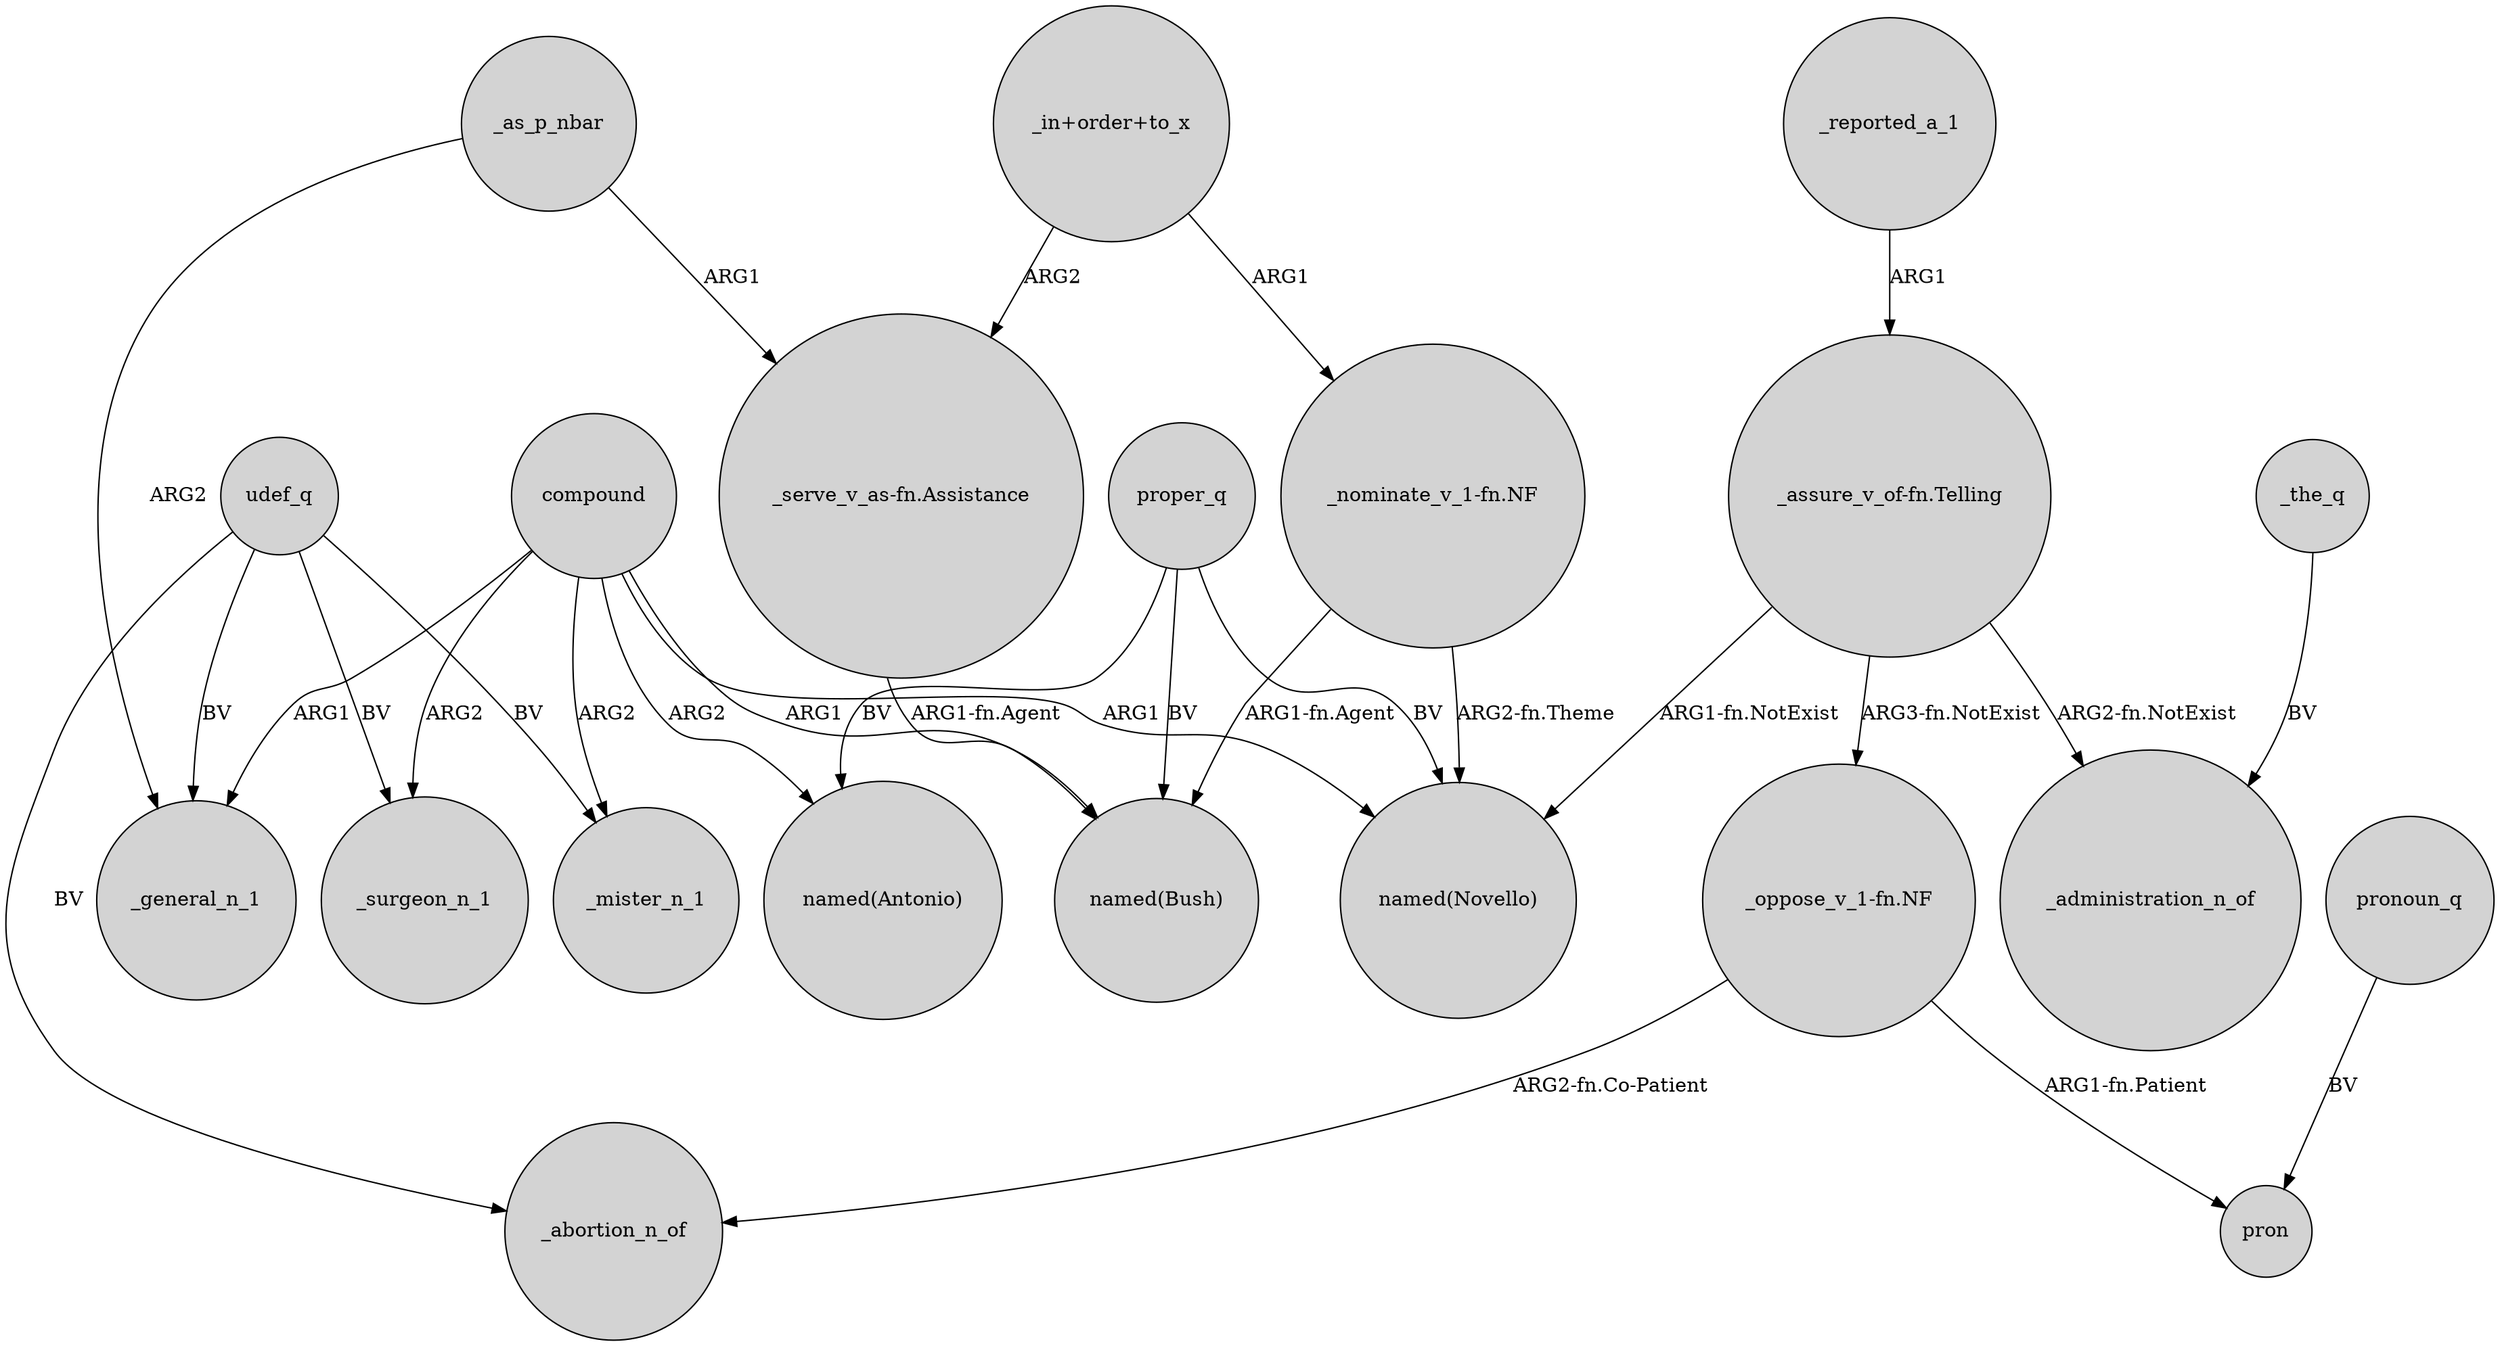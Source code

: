 digraph {
	node [shape=circle style=filled]
	"_nominate_v_1-fn.NF" -> "named(Bush)" [label="ARG1-fn.Agent"]
	"_assure_v_of-fn.Telling" -> "_oppose_v_1-fn.NF" [label="ARG3-fn.NotExist"]
	_reported_a_1 -> "_assure_v_of-fn.Telling" [label=ARG1]
	compound -> _mister_n_1 [label=ARG2]
	"_in+order+to_x" -> "_serve_v_as-fn.Assistance" [label=ARG2]
	udef_q -> _mister_n_1 [label=BV]
	udef_q -> _general_n_1 [label=BV]
	"_nominate_v_1-fn.NF" -> "named(Novello)" [label="ARG2-fn.Theme"]
	"_oppose_v_1-fn.NF" -> _abortion_n_of [label="ARG2-fn.Co-Patient"]
	udef_q -> _surgeon_n_1 [label=BV]
	compound -> "named(Antonio)" [label=ARG2]
	pronoun_q -> pron [label=BV]
	"_assure_v_of-fn.Telling" -> "named(Novello)" [label="ARG1-fn.NotExist"]
	compound -> "named(Novello)" [label=ARG1]
	"_oppose_v_1-fn.NF" -> pron [label="ARG1-fn.Patient"]
	compound -> _surgeon_n_1 [label=ARG2]
	_as_p_nbar -> "_serve_v_as-fn.Assistance" [label=ARG1]
	"_serve_v_as-fn.Assistance" -> "named(Bush)" [label="ARG1-fn.Agent"]
	proper_q -> "named(Bush)" [label=BV]
	"_assure_v_of-fn.Telling" -> _administration_n_of [label="ARG2-fn.NotExist"]
	"_in+order+to_x" -> "_nominate_v_1-fn.NF" [label=ARG1]
	udef_q -> _abortion_n_of [label=BV]
	compound -> _general_n_1 [label=ARG1]
	_the_q -> _administration_n_of [label=BV]
	proper_q -> "named(Novello)" [label=BV]
	_as_p_nbar -> _general_n_1 [label=ARG2]
	proper_q -> "named(Antonio)" [label=BV]
	compound -> "named(Bush)" [label=ARG1]
}
